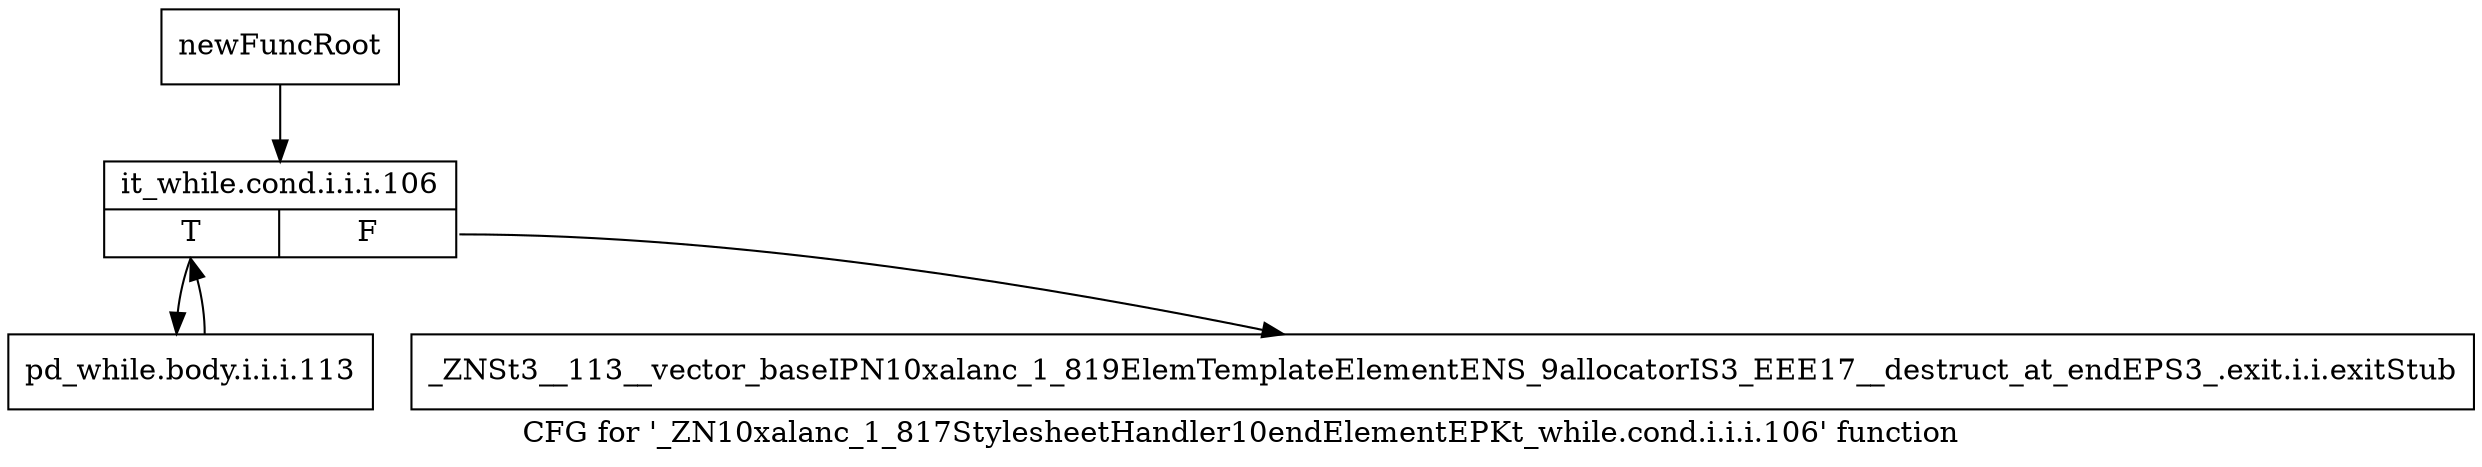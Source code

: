 digraph "CFG for '_ZN10xalanc_1_817StylesheetHandler10endElementEPKt_while.cond.i.i.i.106' function" {
	label="CFG for '_ZN10xalanc_1_817StylesheetHandler10endElementEPKt_while.cond.i.i.i.106' function";

	Node0xa07c210 [shape=record,label="{newFuncRoot}"];
	Node0xa07c210 -> Node0xa07c2b0;
	Node0xa07c260 [shape=record,label="{_ZNSt3__113__vector_baseIPN10xalanc_1_819ElemTemplateElementENS_9allocatorIS3_EEE17__destruct_at_endEPS3_.exit.i.i.exitStub}"];
	Node0xa07c2b0 [shape=record,label="{it_while.cond.i.i.i.106|{<s0>T|<s1>F}}"];
	Node0xa07c2b0:s0 -> Node0xa07c300;
	Node0xa07c2b0:s1 -> Node0xa07c260;
	Node0xa07c300 [shape=record,label="{pd_while.body.i.i.i.113}"];
	Node0xa07c300 -> Node0xa07c2b0;
}

